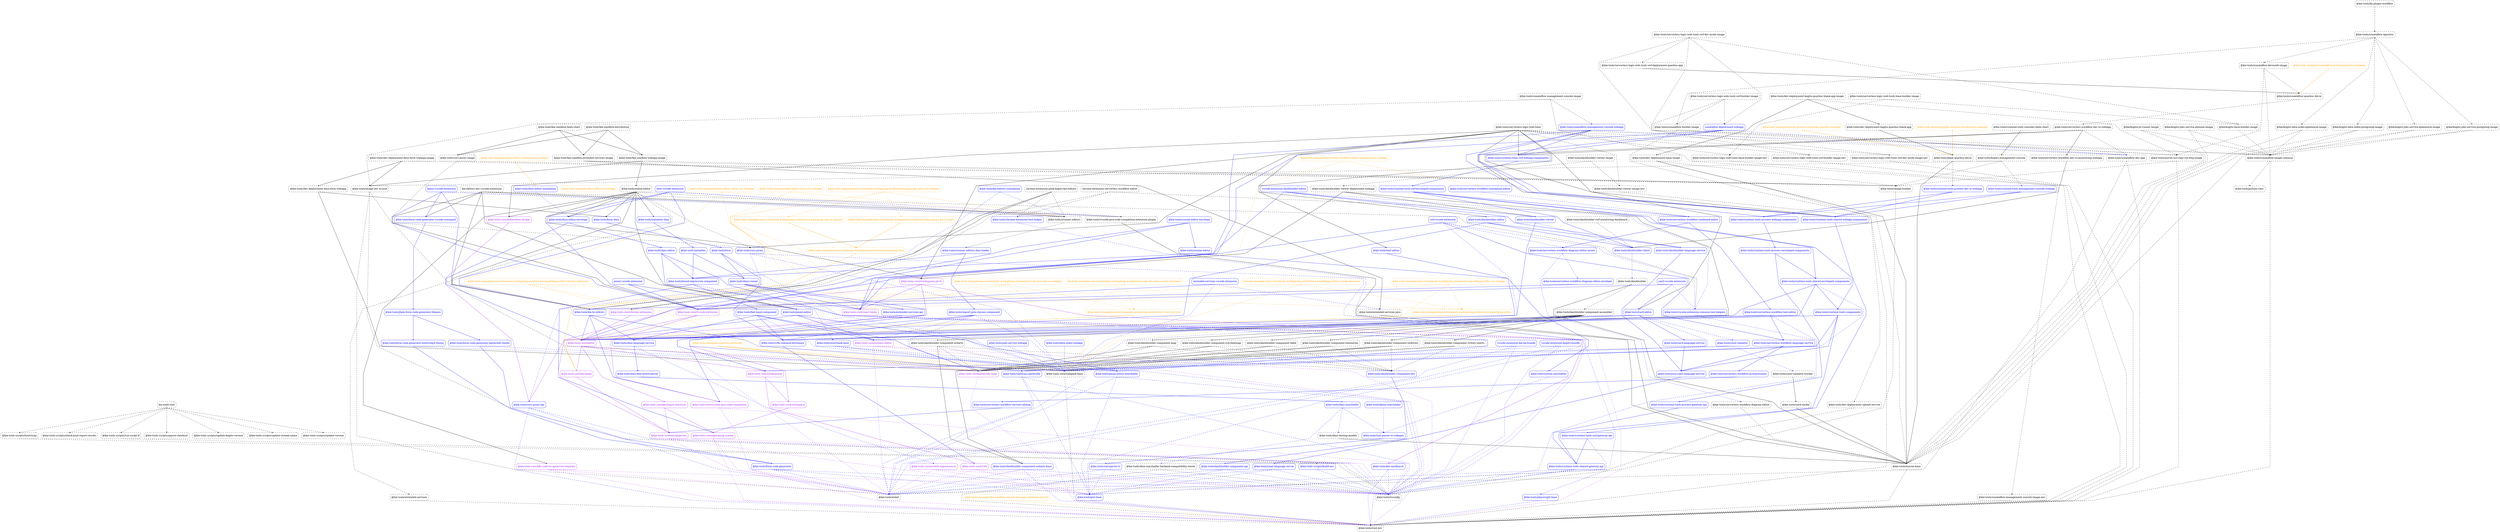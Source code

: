 digraph G {
  graph [ ranksep =2, splines = "polyline", rankdir =TB, ordering = "out" ];
  node [ shape =box ];
  edge [ headport = "n", tailport = "s", arrowhead =dot, arrowsize =0.5 ];
  "kie-tools-root" [ color = "black", fontcolor = "black", style = "dashed, rounded" ];
  "@kie-tools-scripts/bootstrap" [ color = "black", fontcolor = "black", style = "dashed, rounded" ];
  "@kie-tools-scripts/check-junit-report-results" [ color = "black", fontcolor = "black", style = "dashed, rounded" ];
  "@kie-tools-scripts/run-script-if" [ color = "black", fontcolor = "black", style = "dashed, rounded" ];
  "@kie-tools-scripts/sparse-checkout" [ color = "black", fontcolor = "black", style = "dashed, rounded" ];
  "@kie-tools-scripts/update-kogito-version" [ color = "black", fontcolor = "black", style = "dashed, rounded" ];
  "@kie-tools-scripts/update-stream-name" [ color = "black", fontcolor = "black", style = "dashed, rounded" ];
  "@kie-tools-scripts/update-version" [ color = "black", fontcolor = "black", style = "dashed, rounded" ];
  "@kie-tools-examples/bpmn-editor-classic-on-webapp" [ color = "orange", fontcolor = "orange", style = "dashed, rounded" ];
  "@kie-tools-core/react-hooks" [ color = "purple", fontcolor = "purple", style = "rounded" ];
  "@kie-tools/kie-bc-editors" [ color = "blue", fontcolor = "blue", style = "rounded" ];
  "@kie-tools/stunner-editors" [ color = "black", fontcolor = "black", style = "dashed, rounded" ];
  "@kie-tools-examples/dmn-editor-classic-on-webapp" [ color = "orange", fontcolor = "orange", style = "dashed, rounded" ];
  "@kie-tools-examples/dmn-editor-on-webapp" [ color = "orange", fontcolor = "orange", style = "dashed, rounded" ];
  "@kie-tools/dmn-editor-envelope" [ color = "blue", fontcolor = "blue", style = "rounded" ];
  "@kie-tools-examples/dmn-editor-standalone-on-webapp" [ color = "orange", fontcolor = "orange", style = "dashed, rounded" ];
  "@kie-tools/dmn-editor-standalone" [ color = "blue", fontcolor = "blue", style = "rounded" ];
  "@kie-tools-examples/drools-process-usertasks-quarkus-example" [ color = "orange", fontcolor = "orange", style = "dashed, rounded" ];
  "@kie-tools/jbpm-quarkus-devui" [ color = "black", fontcolor = "black", style = "dashed, rounded" ];
  "@kie-tools-examples/jbpm-compact-architecture-example" [ color = "orange", fontcolor = "orange", style = "dashed, rounded" ];
  "@kie-tools/kogito-management-console" [ color = "black", fontcolor = "black", style = "dashed, rounded" ];
  "@kie-tools-examples/kie-sandbox-commit-message-validation-service" [ color = "orange", fontcolor = "orange", style = "dashed, rounded" ];
  "@kie-tools/root-env" [ color = "black", fontcolor = "black", style = "dashed, rounded" ];
  "@kie-tools-examples/micro-frontends-multiplying-architecture-base64png-editor" [ color = "orange", fontcolor = "orange", style = "dashed, rounded" ];
  "@kie-tools-core/editor" [ color = "purple", fontcolor = "purple", style = "rounded" ];
  "@kie-tools-examples/micro-frontends-multiplying-architecture-base64png-editor-chrome-extension" [ color = "orange", fontcolor = "orange", style = "dashed, rounded" ];
  "@kie-tools-core/chrome-extension" [ color = "purple", fontcolor = "purple", style = "rounded" ];
  "@kie-tools-core/webpack-base" [ color = "black", fontcolor = "black", style = "dashed, rounded" ];
  "@kie-tools-examples/micro-frontends-multiplying-architecture-base64png-editor-on-webapp" [ color = "orange", fontcolor = "orange", style = "dashed, rounded" ];
  "kie-tools-examples-micro-frontends-multiplying-architecture-base64png-editor-vscode-extension" [ color = "orange", fontcolor = "orange", style = "dashed, rounded" ];
  "@kie-tools-core/vscode-extension" [ color = "purple", fontcolor = "purple", style = "rounded" ];
  "@kie-tools-examples/micro-frontends-multiplying-architecture-ping-pong-view" [ color = "orange", fontcolor = "orange", style = "dashed, rounded" ];
  "@kie-tools-core/envelope" [ color = "purple", fontcolor = "purple", style = "rounded" ];
  "@kie-tools-examples/micro-frontends-multiplying-architecture-ping-pong-view-in-angular" [ color = "orange", fontcolor = "orange", style = "dashed, rounded" ];
  "@kie-tools-examples/micro-frontends-multiplying-architecture-ping-pong-view-in-react" [ color = "orange", fontcolor = "orange", style = "dashed, rounded" ];
  "@kie-tools-examples/micro-frontends-multiplying-architecture-ping-pong-views-on-webapp" [ color = "orange", fontcolor = "orange", style = "dashed, rounded" ];
  "@kie-tools-examples/micro-frontends-multiplying-architecture-todo-list-view" [ color = "orange", fontcolor = "orange", style = "dashed, rounded" ];
  "@kie-tools-examples/micro-frontends-multiplying-architecture-todo-list-view-on-webapp" [ color = "orange", fontcolor = "orange", style = "dashed, rounded" ];
  "kie-tools-examples-micro-frontends-multuplying-architecture-todo-list-view-vscode-extension" [ color = "orange", fontcolor = "orange", style = "dashed, rounded" ];
  "@kie-tools-examples/serverless-workflow-editor-standalone-on-webapp" [ color = "orange", fontcolor = "orange", style = "dashed, rounded" ];
  "@kie-tools/serverless-workflow-standalone-editor" [ color = "blue", fontcolor = "blue", style = "rounded" ];
  "@kie-tools-examples/sonataflow-greeting-quarkus-example" [ color = "orange", fontcolor = "orange", style = "dashed, rounded" ];
  "@kie-tools/sonataflow-quarkus-devui" [ color = "black", fontcolor = "black", style = "dashed, rounded" ];
  "@kie-tools-examples/uniforms-patternfly" [ color = "orange", fontcolor = "orange", style = "dashed, rounded" ];
  "@kie-tools-core/patternfly-base" [ color = "purple", fontcolor = "purple", style = "rounded" ];
  "@kie-tools/uniforms-patternfly" [ color = "blue", fontcolor = "blue", style = "rounded" ];
  "@kie-tools/boxed-expression-component" [ color = "blue", fontcolor = "blue", style = "rounded" ];
  "@kie-tools-core/operating-system" [ color = "purple", fontcolor = "purple", style = "rounded" ];
  "@kie-tools/feel-input-component" [ color = "blue", fontcolor = "blue", style = "rounded" ];
  "@kie-tools/playwright-base" [ color = "blue", fontcolor = "blue", style = "rounded" ];
  "@kie-tools/storybook-base" [ color = "blue", fontcolor = "blue", style = "rounded" ];
  "@kie-tools/bpmn-marshaller" [ color = "blue", fontcolor = "blue", style = "rounded" ];
  "@kie-tools/xml-parser-ts-codegen" [ color = "blue", fontcolor = "blue", style = "rounded" ];
  "bpmn-vscode-extension" [ color = "blue", fontcolor = "blue", style = "rounded" ];
  "@kie-tools/form-code-generator-vscode-command" [ color = "blue", fontcolor = "blue", style = "rounded" ];
  "@kie-tools/vscode-java-code-completion-extension-plugin" [ color = "black", fontcolor = "black", style = "dashed, rounded" ];
  "chrome-extension-pack-kogito-kie-editors" [ color = "black", fontcolor = "black", style = "dashed, rounded" ];
  "@kie-tools/chrome-extension-test-helper" [ color = "blue", fontcolor = "blue", style = "rounded" ];
  "chrome-extension-serverless-workflow-editor" [ color = "black", fontcolor = "black", style = "dashed, rounded" ];
  "@kie-tools/serverless-workflow-combined-editor" [ color = "blue", fontcolor = "blue", style = "rounded" ];
  "@kie-tools/tsconfig" [ color = "black", fontcolor = "black", style = "dashed, rounded" ];
  "@kie-tools/cors-proxy" [ color = "blue", fontcolor = "blue", style = "rounded" ];
  "@kie-tools/cors-proxy-api" [ color = "blue", fontcolor = "blue", style = "rounded" ];
  "@kie-tools/jest-base" [ color = "blue", fontcolor = "blue", style = "rounded" ];
  "@kie-tools/eslint" [ color = "black", fontcolor = "black", style = "dashed, rounded" ];
  "@kie-tools/cors-proxy-image" [ color = "black", fontcolor = "black", style = "dashed, rounded" ];
  "@kie-tools/image-builder" [ color = "black", fontcolor = "black", style = "dashed, rounded" ];
  "@kie-tools/dashbuilder" [ color = "black", fontcolor = "black", style = "dashed, rounded" ];
  "@kie-tools/maven-base" [ color = "black", fontcolor = "black", style = "dashed, rounded" ];
  "@kie-tools/dashbuilder-component-assembler" [ color = "black", fontcolor = "black", style = "dashed, rounded" ];
  "@kie-tools/dashbuilder-client" [ color = "blue", fontcolor = "blue", style = "rounded" ];
  "@kie-tools/dashbuilder-component-api" [ color = "blue", fontcolor = "blue", style = "rounded" ];
  "@kie-tools/dashbuilder-component-echarts" [ color = "black", fontcolor = "black", style = "dashed, rounded" ];
  "@kie-tools/dashbuilder-component-map" [ color = "black", fontcolor = "black", style = "dashed, rounded" ];
  "@kie-tools/dashbuilder-component-svg-heatmap" [ color = "black", fontcolor = "black", style = "dashed, rounded" ];
  "@kie-tools/dashbuilder-component-table" [ color = "black", fontcolor = "black", style = "dashed, rounded" ];
  "@kie-tools/dashbuilder-component-timeseries" [ color = "black", fontcolor = "black", style = "dashed, rounded" ];
  "@kie-tools/dashbuilder-component-uniforms" [ color = "black", fontcolor = "black", style = "dashed, rounded" ];
  "@kie-tools/dashbuilder-component-victory-charts" [ color = "black", fontcolor = "black", style = "dashed, rounded" ];
  "@kie-tools/dashbuilder-component-dev" [ color = "blue", fontcolor = "blue", style = "rounded" ];
  "@kie-tools/dashbuilder-component-echarts-base" [ color = "blue", fontcolor = "blue", style = "rounded" ];
  "@kie-tools/dashbuilder-editor" [ color = "blue", fontcolor = "blue", style = "rounded" ];
  "@kie-tools/dashbuilder-language-service" [ color = "blue", fontcolor = "blue", style = "rounded" ];
  "@kie-tools/json-yaml-language-service" [ color = "blue", fontcolor = "blue", style = "rounded" ];
  "@kie-tools/dashbuilder-swf-monitoring-dashboard" [ color = "black", fontcolor = "black", style = "dashed, rounded" ];
  "@kie-tools/dashbuilder-viewer" [ color = "blue", fontcolor = "blue", style = "rounded" ];
  "@kie-tools/dashbuilder-viewer-deployment-webapp" [ color = "black", fontcolor = "black", style = "dashed, rounded" ];
  "@kie-tools-core/workspaces-git-fs" [ color = "purple", fontcolor = "purple", style = "rounded" ];
  "@kie-tools/i18n-common-dictionary" [ color = "blue", fontcolor = "blue", style = "rounded" ];
  "@kie-tools/dashbuilder-viewer-image" [ color = "black", fontcolor = "black", style = "dashed, rounded" ];
  "@kie-tools/dashbuilder-viewer-image-env" [ color = "black", fontcolor = "black", style = "dashed, rounded" ];
  "@kie-tools/data-index-webapp" [ color = "blue", fontcolor = "blue", style = "rounded" ];
  "@kie-tools/dev-deployment-base-image" [ color = "black", fontcolor = "black", style = "dashed, rounded" ];
  "@kie-tools/dev-deployment-upload-service" [ color = "black", fontcolor = "black", style = "dashed, rounded" ];
  "@kie-tools/dev-deployment-dmn-form-webapp" [ color = "black", fontcolor = "black", style = "dashed, rounded" ];
  "@kie-tools/form-dmn" [ color = "blue", fontcolor = "blue", style = "rounded" ];
  "@kie-tools/dev-deployment-dmn-form-webapp-image" [ color = "black", fontcolor = "black", style = "dashed, rounded" ];
  "@kie-tools/image-env-to-json" [ color = "black", fontcolor = "black", style = "dashed, rounded" ];
  "@kie-tools/dev-deployment-kogito-quarkus-blank-app" [ color = "black", fontcolor = "black", style = "dashed, rounded" ];
  "@kie-tools/dev-deployment-kogito-quarkus-blank-app-image" [ color = "black", fontcolor = "black", style = "dashed, rounded" ];
  "@kie-tools/maven-m2-repo-via-http-image" [ color = "black", fontcolor = "black", style = "dashed, rounded" ];
  "@kie-tools/dmn-editor" [ color = "blue", fontcolor = "blue", style = "rounded" ];
  "@kie-tools/pmml-editor-marshaller" [ color = "blue", fontcolor = "blue", style = "rounded" ];
  "@kie-tools/dmn-feel-antlr4-parser" [ color = "blue", fontcolor = "blue", style = "rounded" ];
  "@kie-tools/dmn-marshaller" [ color = "blue", fontcolor = "blue", style = "rounded" ];
  "@kie-tools/dmn-language-service" [ color = "blue", fontcolor = "blue", style = "rounded" ];
  "@kie-tools-core/switch-expression-ts" [ color = "purple", fontcolor = "purple", style = "rounded" ];
  "@kie-tools/dmn-marshaller-backend-compatibility-tester" [ color = "black", fontcolor = "black", style = "dashed, rounded" ];
  "@kie-tools/dmn-testing-models" [ color = "black", fontcolor = "black", style = "dashed, rounded" ];
  "@kie-tools/dmn-runner" [ color = "blue", fontcolor = "blue", style = "rounded" ];
  "@kie-tools/extended-services-api" [ color = "blue", fontcolor = "blue", style = "rounded" ];
  "dmn-vscode-extension" [ color = "blue", fontcolor = "blue", style = "rounded" ];
  "@kie-tools-core/keyboard-shortcuts" [ color = "purple", fontcolor = "purple", style = "rounded" ];
  "@kie-tools-core/notifications" [ color = "purple", fontcolor = "purple", style = "rounded" ];
  "@kie-tools-core/envelope-bus" [ color = "purple", fontcolor = "purple", style = "rounded" ];
  "@kie-tools/extended-services" [ color = "black", fontcolor = "black", style = "dashed, rounded" ];
  "@kie-tools/extended-services-java" [ color = "black", fontcolor = "black", style = "dashed, rounded" ];
  "extended-services-vscode-extension" [ color = "blue", fontcolor = "blue", style = "rounded" ];
  "@kie-tools-core/monaco-editor" [ color = "purple", fontcolor = "purple", style = "rounded" ];
  "@kie-tools/form" [ color = "blue", fontcolor = "blue", style = "rounded" ];
  "@kie-tools/form-code-generator" [ color = "blue", fontcolor = "blue", style = "rounded" ];
  "@kie-tools/form-code-generator-bootstrap4-theme" [ color = "blue", fontcolor = "blue", style = "rounded" ];
  "@kie-tools/form-code-generator-patternfly-theme" [ color = "blue", fontcolor = "blue", style = "rounded" ];
  "@kie-tools/jbpm-form-code-generator-themes" [ color = "blue", fontcolor = "blue", style = "rounded" ];
  "@kie-tools-core/i18n" [ color = "purple", fontcolor = "purple", style = "rounded" ];
  "@kie-tools/import-java-classes-component" [ color = "blue", fontcolor = "blue", style = "rounded" ];
  "@kie-tools-core/vscode-java-code-completion" [ color = "purple", fontcolor = "purple", style = "rounded" ];
  "@kie-tools/runtime-tools-process-dev-ui-webapp" [ color = "blue", fontcolor = "blue", style = "rounded" ];
  "@kie-tools/jobs-service-webapp" [ color = "blue", fontcolor = "blue", style = "rounded" ];
  "@kie-tools/yaml-language-server" [ color = "blue", fontcolor = "blue", style = "rounded" ];
  "@kie-tools-core/k8s-yaml-to-apiserver-requests" [ color = "purple", fontcolor = "purple", style = "rounded" ];
  "kie-editors-dev-vscode-extension" [ color = "black", fontcolor = "black", style = "dashed, rounded" ];
  "@kie-tools/pmml-editor" [ color = "blue", fontcolor = "blue", style = "rounded" ];
  "@kie-tools/vscode-extension-common-test-helpers" [ color = "blue", fontcolor = "blue", style = "rounded" ];
  "@kie-tools/kie-editors-standalone" [ color = "blue", fontcolor = "blue", style = "rounded" ];
  "@kie-tools/kie-sandbox-distribution" [ color = "black", fontcolor = "black", style = "dashed, rounded" ];
  "@kie-tools/kie-sandbox-extended-services-image" [ color = "black", fontcolor = "black", style = "dashed, rounded" ];
  "@kie-tools/kie-sandbox-webapp-image" [ color = "black", fontcolor = "black", style = "dashed, rounded" ];
  "@kie-tools/kie-sandbox-fs" [ color = "blue", fontcolor = "blue", style = "rounded" ];
  "@kie-tools/kie-sandbox-helm-chart" [ color = "black", fontcolor = "black", style = "dashed, rounded" ];
  "@kie-tools/online-editor" [ color = "black", fontcolor = "black", style = "dashed, rounded" ];
  "@kie-tools/kn-plugin-workflow" [ color = "black", fontcolor = "black", style = "dashed, rounded" ];
  "@kie-tools/sonataflow-operator" [ color = "black", fontcolor = "black", style = "dashed, rounded" ];
  "@kie/kogito-base-builder-image" [ color = "black", fontcolor = "black", style = "dashed, rounded" ];
  "@kie-tools/sonataflow-image-common" [ color = "black", fontcolor = "black", style = "dashed, rounded" ];
  "@kie/kogito-data-index-ephemeral-image" [ color = "black", fontcolor = "black", style = "dashed, rounded" ];
  "@kie/kogito-data-index-postgresql-image" [ color = "black", fontcolor = "black", style = "dashed, rounded" ];
  "@kie/kogito-jit-runner-image" [ color = "black", fontcolor = "black", style = "dashed, rounded" ];
  "@kie/kogito-jobs-service-allinone-image" [ color = "black", fontcolor = "black", style = "dashed, rounded" ];
  "@kie/kogito-jobs-service-ephemeral-image" [ color = "black", fontcolor = "black", style = "dashed, rounded" ];
  "@kie/kogito-jobs-service-postgresql-image" [ color = "black", fontcolor = "black", style = "dashed, rounded" ];
  "@kie-tools/runtime-tools-management-console-webapp" [ color = "blue", fontcolor = "blue", style = "rounded" ];
  "@kie-tools-core/kubernetes-bridge" [ color = "purple", fontcolor = "purple", style = "rounded" ];
  "@kie-tools-core/workspace" [ color = "purple", fontcolor = "purple", style = "rounded" ];
  "@kie-tools/unitables-dmn" [ color = "blue", fontcolor = "blue", style = "rounded" ];
  "pmml-vscode-extension" [ color = "blue", fontcolor = "blue", style = "rounded" ];
  "@kie-tools/python-venv" [ color = "black", fontcolor = "black", style = "dashed, rounded" ];
  "@kie-tools/runtime-tools-components" [ color = "blue", fontcolor = "blue", style = "rounded" ];
  "@kie-tools/runtime-tools-shared-gateway-api" [ color = "blue", fontcolor = "blue", style = "rounded" ];
  "@kie-tools/runtime-tools-consoles-helm-chart" [ color = "black", fontcolor = "black", style = "dashed, rounded" ];
  "@kie-tools/runtime-tools-process-webapp-components" [ color = "blue", fontcolor = "blue", style = "rounded" ];
  "@kie-tools/runtime-tools-shared-webapp-components" [ color = "blue", fontcolor = "blue", style = "rounded" ];
  "@kie-tools/runtime-tools-process-enveloped-components" [ color = "blue", fontcolor = "blue", style = "rounded" ];
  "@kie-tools/runtime-tools-process-gateway-api" [ color = "blue", fontcolor = "blue", style = "rounded" ];
  "@kie-tools/runtime-tools-shared-enveloped-components" [ color = "blue", fontcolor = "blue", style = "rounded" ];
  "@kie-tools/runtime-tools-swf-enveloped-components" [ color = "blue", fontcolor = "blue", style = "rounded" ];
  "@kie-tools/runtime-tools-swf-gateway-api" [ color = "blue", fontcolor = "blue", style = "rounded" ];
  "@kie-tools/runtime-tools-swf-webapp-components" [ color = "blue", fontcolor = "blue", style = "rounded" ];
  "@kie-tools/scesim-editor" [ color = "blue", fontcolor = "blue", style = "rounded" ];
  "@kie-tools/scesim-marshaller" [ color = "blue", fontcolor = "blue", style = "rounded" ];
  "@kie-tools/scesim-editor-envelope" [ color = "blue", fontcolor = "blue", style = "rounded" ];
  "@kie-tools/serverless-logic-web-tools" [ color = "black", fontcolor = "black", style = "dashed, rounded" ];
  "@kie-tools/text-editor" [ color = "blue", fontcolor = "blue", style = "rounded" ];
  "@kie-tools/yard-editor" [ color = "blue", fontcolor = "blue", style = "rounded" ];
  "@kie-tools/serverless-logic-web-tools-base-builder-image-env" [ color = "black", fontcolor = "black", style = "dashed, rounded" ];
  "@kie-tools/serverless-logic-web-tools-swf-builder-image-env" [ color = "black", fontcolor = "black", style = "dashed, rounded" ];
  "@kie-tools/serverless-logic-web-tools-swf-dev-mode-image-env" [ color = "black", fontcolor = "black", style = "dashed, rounded" ];
  "@kie-tools/sonataflow-dev-app" [ color = "black", fontcolor = "black", style = "dashed, rounded" ];
  "@kie-tools/serverless-logic-web-tools-base-builder-image" [ color = "black", fontcolor = "black", style = "dashed, rounded" ];
  "@kie-tools/serverless-logic-web-tools-swf-builder-image" [ color = "black", fontcolor = "black", style = "dashed, rounded" ];
  "@kie-tools/sonataflow-builder-image" [ color = "black", fontcolor = "black", style = "dashed, rounded" ];
  "sonataflow-deployment-webapp" [ color = "blue", fontcolor = "blue", style = "rounded" ];
  "@kie-tools/serverless-logic-web-tools-swf-deployment-quarkus-app" [ color = "black", fontcolor = "black", style = "dashed, rounded" ];
  "@kie-tools/serverless-logic-web-tools-swf-dev-mode-image" [ color = "black", fontcolor = "black", style = "dashed, rounded" ];
  "@kie-tools/serverless-workflow-diagram-editor-assets" [ color = "blue", fontcolor = "blue", style = "rounded" ];
  "@kie-tools/serverless-workflow-text-editor" [ color = "blue", fontcolor = "blue", style = "rounded" ];
  "@kie-tools/serverless-workflow-dev-ui-monitoring-webapp" [ color = "black", fontcolor = "black", style = "dashed, rounded" ];
  "@kie-tools/serverless-workflow-dev-ui-webapp" [ color = "black", fontcolor = "black", style = "dashed, rounded" ];
  "@kie-tools/serverless-workflow-diagram-editor" [ color = "black", fontcolor = "black", style = "dashed, rounded" ];
  "@kie-tools/serverless-workflow-diagram-editor-envelope" [ color = "blue", fontcolor = "blue", style = "rounded" ];
  "@kie-tools/serverless-workflow-jq-expressions" [ color = "blue", fontcolor = "blue", style = "rounded" ];
  "@kie-tools/serverless-workflow-service-catalog" [ color = "blue", fontcolor = "blue", style = "rounded" ];
  "@kie-tools/serverless-workflow-language-service" [ color = "blue", fontcolor = "blue", style = "rounded" ];
  "swf-vscode-extension" [ color = "blue", fontcolor = "blue", style = "rounded" ];
  "@kie-tools/sonataflow-devmode-image" [ color = "black", fontcolor = "black", style = "dashed, rounded" ];
  "@kie-tools/sonataflow-management-console-image" [ color = "black", fontcolor = "black", style = "dashed, rounded" ];
  "@kie-tools/sonataflow-management-console-image-env" [ color = "black", fontcolor = "black", style = "dashed, rounded" ];
  "@kie-tools/sonataflow-management-console-webapp" [ color = "blue", fontcolor = "blue", style = "rounded" ];
  "@kie-tools/stunner-editors-dmn-loader" [ color = "blue", fontcolor = "blue", style = "rounded" ];
  "@kie-tools/unitables" [ color = "blue", fontcolor = "blue", style = "rounded" ];
  "vscode-extension-dashbuilder-editor" [ color = "blue", fontcolor = "blue", style = "rounded" ];
  "vscode-extension-kie-ba-bundle" [ color = "blue", fontcolor = "blue", style = "rounded" ];
  "vscode-extension-kogito-bundle" [ color = "blue", fontcolor = "blue", style = "rounded" ];
  "@kie-tools/xml-parser-ts" [ color = "blue", fontcolor = "blue", style = "rounded" ];
  "@kie-tools/yard-language-service" [ color = "blue", fontcolor = "blue", style = "rounded" ];
  "@kie-tools/yard-validator" [ color = "blue", fontcolor = "blue", style = "rounded" ];
  "@kie-tools/yard-model" [ color = "black", fontcolor = "black", style = "dashed, rounded" ];
  "@kie-tools/yard-validator-worker" [ color = "black", fontcolor = "black", style = "dashed, rounded" ];
  "yard-vscode-extension" [ color = "blue", fontcolor = "blue", style = "rounded" ];
  "@kie-tools-scripts/build-env" [ color = "blue", fontcolor = "blue", style = "rounded" ];
  "kie-tools-root" -> "@kie-tools-scripts/bootstrap" [ style = "dashed", color = "black" ];
  "kie-tools-root" -> "@kie-tools-scripts/check-junit-report-results" [ style = "dashed", color = "black" ];
  "kie-tools-root" -> "@kie-tools-scripts/run-script-if" [ style = "dashed", color = "black" ];
  "kie-tools-root" -> "@kie-tools-scripts/sparse-checkout" [ style = "dashed", color = "black" ];
  "kie-tools-root" -> "@kie-tools-scripts/update-kogito-version" [ style = "dashed", color = "black" ];
  "kie-tools-root" -> "@kie-tools-scripts/update-stream-name" [ style = "dashed", color = "black" ];
  "kie-tools-root" -> "@kie-tools-scripts/update-version" [ style = "dashed", color = "black" ];
  "@kie-tools-examples/bpmn-editor-classic-on-webapp" -> "@kie-tools-core/react-hooks" [ style = "dashed", color = "orange" ];
  "@kie-tools-examples/bpmn-editor-classic-on-webapp" -> "@kie-tools/kie-bc-editors" [ style = "dashed", color = "orange" ];
  "@kie-tools-examples/bpmn-editor-classic-on-webapp" -> "@kie-tools/stunner-editors" [ style = "dashed", color = "orange" ];
  "@kie-tools-examples/dmn-editor-classic-on-webapp" -> "@kie-tools-core/react-hooks" [ style = "dashed", color = "orange" ];
  "@kie-tools-examples/dmn-editor-classic-on-webapp" -> "@kie-tools/kie-bc-editors" [ style = "dashed", color = "orange" ];
  "@kie-tools-examples/dmn-editor-classic-on-webapp" -> "@kie-tools/stunner-editors" [ style = "dashed", color = "orange" ];
  "@kie-tools-examples/dmn-editor-on-webapp" -> "@kie-tools/dmn-editor-envelope" [ style = "dashed", color = "orange" ];
  "@kie-tools-examples/dmn-editor-standalone-on-webapp" -> "@kie-tools/dmn-editor-standalone" [ style = "solid", color = "orange" ];
  "@kie-tools-examples/drools-process-usertasks-quarkus-example" -> "@kie-tools/jbpm-quarkus-devui" [ style = "solid", color = "orange" ];
  "@kie-tools-examples/jbpm-compact-architecture-example" -> "@kie-tools/jbpm-quarkus-devui" [ style = "solid", color = "orange" ];
  "@kie-tools-examples/jbpm-compact-architecture-example" -> "@kie-tools/kogito-management-console" [ style = "dashed", color = "orange" ];
  "@kie-tools-examples/kie-sandbox-commit-message-validation-service" -> "@kie-tools/root-env" [ style = "dashed", color = "orange" ];
  "@kie-tools-examples/micro-frontends-multiplying-architecture-base64png-editor" -> "@kie-tools-core/editor" [ style = "solid", color = "orange" ];
  "@kie-tools-examples/micro-frontends-multiplying-architecture-base64png-editor-chrome-extension" -> "@kie-tools-core/chrome-extension" [ style = "dashed", color = "orange" ];
  "@kie-tools-examples/micro-frontends-multiplying-architecture-base64png-editor-chrome-extension" -> "@kie-tools-core/webpack-base" [ style = "dashed", color = "orange" ];
  "@kie-tools-examples/micro-frontends-multiplying-architecture-base64png-editor-chrome-extension" -> "@kie-tools-examples/micro-frontends-multiplying-architecture-base64png-editor" [ style = "dashed", color = "orange" ];
  "@kie-tools-examples/micro-frontends-multiplying-architecture-base64png-editor-on-webapp" -> "@kie-tools-core/react-hooks" [ style = "dashed", color = "orange" ];
  "@kie-tools-examples/micro-frontends-multiplying-architecture-base64png-editor-on-webapp" -> "@kie-tools-core/webpack-base" [ style = "dashed", color = "orange" ];
  "@kie-tools-examples/micro-frontends-multiplying-architecture-base64png-editor-on-webapp" -> "@kie-tools-examples/micro-frontends-multiplying-architecture-base64png-editor" [ style = "dashed", color = "orange" ];
  "kie-tools-examples-micro-frontends-multiplying-architecture-base64png-editor-vscode-extension" -> "@kie-tools-core/vscode-extension" [ style = "dashed", color = "orange" ];
  "kie-tools-examples-micro-frontends-multiplying-architecture-base64png-editor-vscode-extension" -> "@kie-tools-core/webpack-base" [ style = "dashed", color = "orange" ];
  "kie-tools-examples-micro-frontends-multiplying-architecture-base64png-editor-vscode-extension" -> "@kie-tools-examples/micro-frontends-multiplying-architecture-base64png-editor" [ style = "dashed", color = "orange" ];
  "@kie-tools-examples/micro-frontends-multiplying-architecture-ping-pong-view" -> "@kie-tools-core/envelope" [ style = "solid", color = "orange" ];
  "@kie-tools-examples/micro-frontends-multiplying-architecture-ping-pong-view-in-angular" -> "@kie-tools-examples/micro-frontends-multiplying-architecture-ping-pong-view" [ style = "solid", color = "orange" ];
  "@kie-tools-examples/micro-frontends-multiplying-architecture-ping-pong-view-in-react" -> "@kie-tools-examples/micro-frontends-multiplying-architecture-ping-pong-view" [ style = "solid", color = "orange" ];
  "@kie-tools-examples/micro-frontends-multiplying-architecture-ping-pong-views-on-webapp" -> "@kie-tools-core/editor" [ style = "dashed", color = "orange" ];
  "@kie-tools-examples/micro-frontends-multiplying-architecture-ping-pong-views-on-webapp" -> "@kie-tools-core/react-hooks" [ style = "dashed", color = "orange" ];
  "@kie-tools-examples/micro-frontends-multiplying-architecture-ping-pong-views-on-webapp" -> "@kie-tools-examples/micro-frontends-multiplying-architecture-ping-pong-view-in-angular" [ style = "dashed", color = "orange" ];
  "@kie-tools-examples/micro-frontends-multiplying-architecture-ping-pong-views-on-webapp" -> "@kie-tools-examples/micro-frontends-multiplying-architecture-ping-pong-view-in-react" [ style = "dashed", color = "orange" ];
  "@kie-tools-examples/micro-frontends-multiplying-architecture-ping-pong-views-on-webapp" -> "@kie-tools/stunner-editors" [ style = "dashed", color = "orange" ];
  "@kie-tools-examples/micro-frontends-multiplying-architecture-todo-list-view" -> "@kie-tools-core/envelope" [ style = "solid", color = "orange" ];
  "@kie-tools-examples/micro-frontends-multiplying-architecture-todo-list-view-on-webapp" -> "@kie-tools-core/editor" [ style = "dashed", color = "orange" ];
  "@kie-tools-examples/micro-frontends-multiplying-architecture-todo-list-view-on-webapp" -> "@kie-tools-core/react-hooks" [ style = "dashed", color = "orange" ];
  "@kie-tools-examples/micro-frontends-multiplying-architecture-todo-list-view-on-webapp" -> "@kie-tools-core/webpack-base" [ style = "dashed", color = "orange" ];
  "@kie-tools-examples/micro-frontends-multiplying-architecture-todo-list-view-on-webapp" -> "@kie-tools-examples/micro-frontends-multiplying-architecture-todo-list-view" [ style = "dashed", color = "orange" ];
  "kie-tools-examples-micro-frontends-multuplying-architecture-todo-list-view-vscode-extension" -> "@kie-tools-core/vscode-extension" [ style = "dashed", color = "orange" ];
  "kie-tools-examples-micro-frontends-multuplying-architecture-todo-list-view-vscode-extension" -> "@kie-tools-core/webpack-base" [ style = "dashed", color = "orange" ];
  "kie-tools-examples-micro-frontends-multuplying-architecture-todo-list-view-vscode-extension" -> "@kie-tools-examples/micro-frontends-multiplying-architecture-todo-list-view" [ style = "dashed", color = "orange" ];
  "@kie-tools-examples/serverless-workflow-editor-standalone-on-webapp" -> "@kie-tools-core/react-hooks" [ style = "dashed", color = "orange" ];
  "@kie-tools-examples/serverless-workflow-editor-standalone-on-webapp" -> "@kie-tools/serverless-workflow-standalone-editor" [ style = "dashed", color = "orange" ];
  "@kie-tools-examples/sonataflow-greeting-quarkus-example" -> "@kie-tools/sonataflow-quarkus-devui" [ style = "solid", color = "orange" ];
  "@kie-tools-examples/uniforms-patternfly" -> "@kie-tools-core/patternfly-base" [ style = "solid", color = "orange" ];
  "@kie-tools-examples/uniforms-patternfly" -> "@kie-tools/uniforms-patternfly" [ style = "solid", color = "orange" ];
  "@kie-tools-examples/uniforms-patternfly" -> "@kie-tools-core/webpack-base" [ style = "dashed", color = "orange" ];
  "@kie-tools/boxed-expression-component" -> "@kie-tools-core/operating-system" [ style = "solid", color = "blue" ];
  "@kie-tools/boxed-expression-component" -> "@kie-tools/feel-input-component" [ style = "solid", color = "blue" ];
  "@kie-tools/boxed-expression-component" -> "@kie-tools/playwright-base" [ style = "dashed", color = "blue" ];
  "@kie-tools/boxed-expression-component" -> "@kie-tools/storybook-base" [ style = "dashed", color = "blue" ];
  "@kie-tools/bpmn-marshaller" -> "@kie-tools/xml-parser-ts-codegen" [ style = "dashed", color = "blue" ];
  "bpmn-vscode-extension" -> "@kie-tools-core/vscode-extension" [ style = "solid", color = "blue" ];
  "bpmn-vscode-extension" -> "@kie-tools/form-code-generator-vscode-command" [ style = "solid", color = "blue" ];
  "bpmn-vscode-extension" -> "@kie-tools/kie-bc-editors" [ style = "solid", color = "blue" ];
  "bpmn-vscode-extension" -> "@kie-tools/stunner-editors" [ style = "dashed", color = "blue" ];
  "bpmn-vscode-extension" -> "@kie-tools/vscode-java-code-completion-extension-plugin" [ style = "dashed", color = "blue" ];
  "@kie-tools-core/chrome-extension" -> "@kie-tools-core/editor" [ style = "solid", color = "purple" ];
  "chrome-extension-pack-kogito-kie-editors" -> "@kie-tools-core/chrome-extension" [ style = "solid", color = "black" ];
  "chrome-extension-pack-kogito-kie-editors" -> "@kie-tools/kie-bc-editors" [ style = "solid", color = "black" ];
  "chrome-extension-pack-kogito-kie-editors" -> "@kie-tools/chrome-extension-test-helper" [ style = "dashed", color = "black" ];
  "chrome-extension-pack-kogito-kie-editors" -> "@kie-tools/stunner-editors" [ style = "dashed", color = "black" ];
  "chrome-extension-serverless-workflow-editor" -> "@kie-tools-core/chrome-extension" [ style = "dashed", color = "black" ];
  "chrome-extension-serverless-workflow-editor" -> "@kie-tools/chrome-extension-test-helper" [ style = "dashed", color = "black" ];
  "chrome-extension-serverless-workflow-editor" -> "@kie-tools/serverless-workflow-combined-editor" [ style = "dashed", color = "black" ];
  "@kie-tools/chrome-extension-test-helper" -> "@kie-tools/tsconfig" [ style = "dashed", color = "blue" ];
  "@kie-tools/cors-proxy" -> "@kie-tools-core/webpack-base" [ style = "dashed", color = "blue" ];
  "@kie-tools/cors-proxy" -> "@kie-tools/cors-proxy-api" [ style = "dashed", color = "blue" ];
  "@kie-tools/cors-proxy" -> "@kie-tools/jest-base" [ style = "dashed", color = "blue" ];
  "@kie-tools/cors-proxy-api" -> "@kie-tools/eslint" [ style = "dashed", color = "blue" ];
  "@kie-tools/cors-proxy-api" -> "@kie-tools/root-env" [ style = "dashed", color = "blue" ];
  "@kie-tools/cors-proxy-api" -> "@kie-tools/tsconfig" [ style = "dashed", color = "blue" ];
  "@kie-tools/cors-proxy-image" -> "@kie-tools/cors-proxy" [ style = "dashed", color = "black" ];
  "@kie-tools/cors-proxy-image" -> "@kie-tools/image-builder" [ style = "dashed", color = "black" ];
  "@kie-tools/dashbuilder" -> "@kie-tools/maven-base" [ style = "solid", color = "black" ];
  "@kie-tools/dashbuilder" -> "@kie-tools/dashbuilder-component-assembler" [ style = "dashed", color = "black" ];
  "@kie-tools/dashbuilder-client" -> "@kie-tools/dashbuilder" [ style = "dashed", color = "blue" ];
  "@kie-tools/dashbuilder-component-api" -> "@kie-tools/eslint" [ style = "dashed", color = "blue" ];
  "@kie-tools/dashbuilder-component-api" -> "@kie-tools/jest-base" [ style = "dashed", color = "blue" ];
  "@kie-tools/dashbuilder-component-api" -> "@kie-tools/tsconfig" [ style = "dashed", color = "blue" ];
  "@kie-tools/dashbuilder-component-assembler" -> "@kie-tools/dashbuilder-component-echarts" [ style = "solid", color = "black" ];
  "@kie-tools/dashbuilder-component-assembler" -> "@kie-tools/dashbuilder-component-map" [ style = "solid", color = "black" ];
  "@kie-tools/dashbuilder-component-assembler" -> "@kie-tools/dashbuilder-component-svg-heatmap" [ style = "solid", color = "black" ];
  "@kie-tools/dashbuilder-component-assembler" -> "@kie-tools/dashbuilder-component-table" [ style = "solid", color = "black" ];
  "@kie-tools/dashbuilder-component-assembler" -> "@kie-tools/dashbuilder-component-timeseries" [ style = "solid", color = "black" ];
  "@kie-tools/dashbuilder-component-assembler" -> "@kie-tools/dashbuilder-component-uniforms" [ style = "solid", color = "black" ];
  "@kie-tools/dashbuilder-component-assembler" -> "@kie-tools/dashbuilder-component-victory-charts" [ style = "solid", color = "black" ];
  "@kie-tools/dashbuilder-component-dev" -> "@kie-tools/dashbuilder-component-api" [ style = "solid", color = "blue" ];
  "@kie-tools/dashbuilder-component-echarts" -> "@kie-tools/dashbuilder-component-echarts-base" [ style = "solid", color = "black" ];
  "@kie-tools/dashbuilder-component-echarts" -> "@kie-tools-core/patternfly-base" [ style = "dashed", color = "black" ];
  "@kie-tools/dashbuilder-component-echarts" -> "@kie-tools-core/webpack-base" [ style = "dashed", color = "black" ];
  "@kie-tools/dashbuilder-component-echarts" -> "@kie-tools/dashbuilder-component-dev" [ style = "dashed", color = "black" ];
  "@kie-tools/dashbuilder-component-echarts-base" -> "@kie-tools/eslint" [ style = "dashed", color = "blue" ];
  "@kie-tools/dashbuilder-component-echarts-base" -> "@kie-tools/root-env" [ style = "dashed", color = "blue" ];
  "@kie-tools/dashbuilder-component-echarts-base" -> "@kie-tools/tsconfig" [ style = "dashed", color = "blue" ];
  "@kie-tools/dashbuilder-component-map" -> "@kie-tools-core/patternfly-base" [ style = "solid", color = "black" ];
  "@kie-tools/dashbuilder-component-map" -> "@kie-tools-core/webpack-base" [ style = "dashed", color = "black" ];
  "@kie-tools/dashbuilder-component-map" -> "@kie-tools/dashbuilder-component-dev" [ style = "dashed", color = "black" ];
  "@kie-tools/dashbuilder-component-svg-heatmap" -> "@kie-tools-core/patternfly-base" [ style = "solid", color = "black" ];
  "@kie-tools/dashbuilder-component-svg-heatmap" -> "@kie-tools-core/webpack-base" [ style = "dashed", color = "black" ];
  "@kie-tools/dashbuilder-component-svg-heatmap" -> "@kie-tools/dashbuilder-component-dev" [ style = "dashed", color = "black" ];
  "@kie-tools/dashbuilder-component-table" -> "@kie-tools-core/patternfly-base" [ style = "solid", color = "black" ];
  "@kie-tools/dashbuilder-component-table" -> "@kie-tools-core/webpack-base" [ style = "dashed", color = "black" ];
  "@kie-tools/dashbuilder-component-table" -> "@kie-tools/dashbuilder-component-dev" [ style = "dashed", color = "black" ];
  "@kie-tools/dashbuilder-component-timeseries" -> "@kie-tools/dashbuilder-component-echarts-base" [ style = "solid", color = "black" ];
  "@kie-tools/dashbuilder-component-timeseries" -> "@kie-tools-core/patternfly-base" [ style = "dashed", color = "black" ];
  "@kie-tools/dashbuilder-component-timeseries" -> "@kie-tools-core/webpack-base" [ style = "dashed", color = "black" ];
  "@kie-tools/dashbuilder-component-timeseries" -> "@kie-tools/dashbuilder-component-dev" [ style = "dashed", color = "black" ];
  "@kie-tools/dashbuilder-component-uniforms" -> "@kie-tools-core/patternfly-base" [ style = "solid", color = "black" ];
  "@kie-tools/dashbuilder-component-uniforms" -> "@kie-tools/uniforms-patternfly" [ style = "solid", color = "black" ];
  "@kie-tools/dashbuilder-component-uniforms" -> "@kie-tools-core/webpack-base" [ style = "dashed", color = "black" ];
  "@kie-tools/dashbuilder-component-uniforms" -> "@kie-tools/dashbuilder-component-dev" [ style = "dashed", color = "black" ];
  "@kie-tools/dashbuilder-component-victory-charts" -> "@kie-tools-core/patternfly-base" [ style = "solid", color = "black" ];
  "@kie-tools/dashbuilder-component-victory-charts" -> "@kie-tools-core/webpack-base" [ style = "dashed", color = "black" ];
  "@kie-tools/dashbuilder-component-victory-charts" -> "@kie-tools/dashbuilder-component-dev" [ style = "dashed", color = "black" ];
  "@kie-tools/dashbuilder-editor" -> "@kie-tools-core/editor" [ style = "solid", color = "blue" ];
  "@kie-tools/dashbuilder-editor" -> "@kie-tools/dashbuilder-client" [ style = "solid", color = "blue" ];
  "@kie-tools/dashbuilder-editor" -> "@kie-tools/dashbuilder-language-service" [ style = "solid", color = "blue" ];
  "@kie-tools/dashbuilder-language-service" -> "@kie-tools/json-yaml-language-service" [ style = "solid", color = "blue" ];
  "@kie-tools/dashbuilder-swf-monitoring-dashboard" -> "@kie-tools/dashbuilder-client" [ style = "dashed", color = "black" ];
  "@kie-tools/dashbuilder-viewer" -> "@kie-tools-core/editor" [ style = "solid", color = "blue" ];
  "@kie-tools/dashbuilder-viewer" -> "@kie-tools/dashbuilder-client" [ style = "dashed", color = "blue" ];
  "@kie-tools/dashbuilder-viewer-deployment-webapp" -> "@kie-tools-core/workspaces-git-fs" [ style = "solid", color = "black" ];
  "@kie-tools/dashbuilder-viewer-deployment-webapp" -> "@kie-tools/dashbuilder-viewer" [ style = "solid", color = "black" ];
  "@kie-tools/dashbuilder-viewer-deployment-webapp" -> "@kie-tools/i18n-common-dictionary" [ style = "solid", color = "black" ];
  "@kie-tools/dashbuilder-viewer-image" -> "@kie-tools/dashbuilder-viewer-deployment-webapp" [ style = "dashed", color = "black" ];
  "@kie-tools/dashbuilder-viewer-image" -> "@kie-tools/dashbuilder-viewer-image-env" [ style = "dashed", color = "black" ];
  "@kie-tools/dashbuilder-viewer-image-env" -> "@kie-tools/root-env" [ style = "dashed", color = "black" ];
  "@kie-tools/data-index-webapp" -> "@kie-tools-core/webpack-base" [ style = "dashed", color = "blue" ];
  "@kie-tools/dev-deployment-base-image" -> "@kie-tools/maven-base" [ style = "solid", color = "black" ];
  "@kie-tools/dev-deployment-base-image" -> "@kie-tools/dev-deployment-upload-service" [ style = "dashed", color = "black" ];
  "@kie-tools/dev-deployment-base-image" -> "@kie-tools/image-builder" [ style = "dashed", color = "black" ];
  "@kie-tools/dev-deployment-dmn-form-webapp" -> "@kie-tools-core/patternfly-base" [ style = "solid", color = "black" ];
  "@kie-tools/dev-deployment-dmn-form-webapp" -> "@kie-tools/form-dmn" [ style = "solid", color = "black" ];
  "@kie-tools/dev-deployment-dmn-form-webapp-image" -> "@kie-tools/dev-deployment-dmn-form-webapp" [ style = "solid", color = "black" ];
  "@kie-tools/dev-deployment-dmn-form-webapp-image" -> "@kie-tools/image-env-to-json" [ style = "solid", color = "black" ];
  "@kie-tools/dev-deployment-dmn-form-webapp-image" -> "@kie-tools/image-builder" [ style = "dashed", color = "black" ];
  "@kie-tools/dev-deployment-kogito-quarkus-blank-app" -> "@kie-tools/jbpm-quarkus-devui" [ style = "solid", color = "black" ];
  "@kie-tools/dev-deployment-kogito-quarkus-blank-app-image" -> "@kie-tools/dev-deployment-base-image" [ style = "solid", color = "black" ];
  "@kie-tools/dev-deployment-kogito-quarkus-blank-app-image" -> "@kie-tools/dev-deployment-kogito-quarkus-blank-app" [ style = "solid", color = "black" ];
  "@kie-tools/dev-deployment-kogito-quarkus-blank-app-image" -> "@kie-tools/maven-m2-repo-via-http-image" [ style = "dashed", color = "black" ];
  "@kie-tools/dev-deployment-upload-service" -> "@kie-tools/jest-base" [ style = "dashed", color = "black" ];
  "@kie-tools/dmn-editor" -> "@kie-tools-core/react-hooks" [ style = "solid", color = "blue" ];
  "@kie-tools/dmn-editor" -> "@kie-tools/boxed-expression-component" [ style = "solid", color = "blue" ];
  "@kie-tools/dmn-editor" -> "@kie-tools/pmml-editor-marshaller" [ style = "solid", color = "blue" ];
  "@kie-tools/dmn-editor-envelope" -> "@kie-tools-core/editor" [ style = "solid", color = "blue" ];
  "@kie-tools/dmn-editor-envelope" -> "@kie-tools/dmn-editor" [ style = "solid", color = "blue" ];
  "@kie-tools/dmn-editor-standalone" -> "@kie-tools/dmn-editor-envelope" [ style = "dashed", color = "blue" ];
  "@kie-tools/dmn-feel-antlr4-parser" -> "@kie-tools/dmn-marshaller" [ style = "solid", color = "blue" ];
  "@kie-tools/dmn-language-service" -> "@kie-tools/dmn-feel-antlr4-parser" [ style = "solid", color = "blue" ];
  "@kie-tools/dmn-language-service" -> "@kie-tools-core/switch-expression-ts" [ style = "dashed", color = "blue" ];
  "@kie-tools/dmn-marshaller" -> "@kie-tools/dmn-marshaller-backend-compatibility-tester" [ style = "dashed", color = "blue" ];
  "@kie-tools/dmn-marshaller" -> "@kie-tools/dmn-testing-models" [ style = "dashed", color = "blue" ];
  "@kie-tools/dmn-marshaller" -> "@kie-tools/xml-parser-ts-codegen" [ style = "dashed", color = "blue" ];
  "@kie-tools/dmn-marshaller-backend-compatibility-tester" -> "@kie-tools/root-env" [ style = "dashed", color = "black" ];
  "@kie-tools/dmn-marshaller-backend-compatibility-tester" -> "@kie-tools/tsconfig" [ style = "dashed", color = "black" ];
  "@kie-tools/dmn-runner" -> "@kie-tools-core/react-hooks" [ style = "solid", color = "blue" ];
  "@kie-tools/dmn-runner" -> "@kie-tools/extended-services-api" [ style = "solid", color = "blue" ];
  "@kie-tools/dmn-runner" -> "@kie-tools/uniforms-patternfly" [ style = "solid", color = "blue" ];
  "@kie-tools/dmn-testing-models" -> "@kie-tools/maven-base" [ style = "solid", color = "black" ];
  "dmn-vscode-extension" -> "@kie-tools-core/vscode-extension" [ style = "solid", color = "blue" ];
  "dmn-vscode-extension" -> "@kie-tools/dmn-editor-envelope" [ style = "solid", color = "blue" ];
  "dmn-vscode-extension" -> "@kie-tools/kie-bc-editors" [ style = "solid", color = "blue" ];
  "dmn-vscode-extension" -> "@kie-tools/stunner-editors" [ style = "dashed", color = "blue" ];
  "dmn-vscode-extension" -> "@kie-tools/vscode-java-code-completion-extension-plugin" [ style = "dashed", color = "blue" ];
  "@kie-tools-core/editor" -> "@kie-tools-core/envelope" [ style = "solid", color = "purple" ];
  "@kie-tools-core/editor" -> "@kie-tools-core/keyboard-shortcuts" [ style = "solid", color = "purple" ];
  "@kie-tools-core/editor" -> "@kie-tools-core/notifications" [ style = "solid", color = "purple" ];
  "@kie-tools-core/editor" -> "@kie-tools-core/patternfly-base" [ style = "solid", color = "purple" ];
  "@kie-tools-core/envelope" -> "@kie-tools-core/envelope-bus" [ style = "solid", color = "purple" ];
  "@kie-tools-core/envelope-bus" -> "@kie-tools/eslint" [ style = "dashed", color = "purple" ];
  "@kie-tools-core/envelope-bus" -> "@kie-tools/jest-base" [ style = "dashed", color = "purple" ];
  "@kie-tools-core/envelope-bus" -> "@kie-tools/tsconfig" [ style = "dashed", color = "purple" ];
  "@kie-tools/extended-services" -> "@kie-tools/root-env" [ style = "dashed", color = "black" ];
  "@kie-tools/extended-services-api" -> "@kie-tools-core/notifications" [ style = "solid", color = "blue" ];
  "@kie-tools/extended-services-java" -> "@kie-tools/maven-base" [ style = "solid", color = "black" ];
  "extended-services-vscode-extension" -> "@kie-tools-core/vscode-extension" [ style = "solid", color = "blue" ];
  "extended-services-vscode-extension" -> "@kie-tools-core/webpack-base" [ style = "dashed", color = "blue" ];
  "extended-services-vscode-extension" -> "@kie-tools/extended-services-java" [ style = "dashed", color = "blue" ];
  "@kie-tools/feel-input-component" -> "@kie-tools-core/monaco-editor" [ style = "solid", color = "blue" ];
  "@kie-tools/feel-input-component" -> "@kie-tools-core/patternfly-base" [ style = "solid", color = "blue" ];
  "@kie-tools/feel-input-component" -> "@kie-tools/dmn-language-service" [ style = "solid", color = "blue" ];
  "@kie-tools/feel-input-component" -> "@kie-tools/i18n-common-dictionary" [ style = "solid", color = "blue" ];
  "@kie-tools/feel-input-component" -> "@kie-tools-core/webpack-base" [ style = "dashed", color = "blue" ];
  "@kie-tools/form" -> "@kie-tools/dmn-runner" [ style = "solid", color = "blue" ];
  "@kie-tools/form" -> "@kie-tools/i18n-common-dictionary" [ style = "solid", color = "blue" ];
  "@kie-tools/form" -> "@kie-tools-core/webpack-base" [ style = "dashed", color = "blue" ];
  "@kie-tools/form-code-generator" -> "@kie-tools/eslint" [ style = "dashed", color = "blue" ];
  "@kie-tools/form-code-generator" -> "@kie-tools/jest-base" [ style = "dashed", color = "blue" ];
  "@kie-tools/form-code-generator" -> "@kie-tools/tsconfig" [ style = "dashed", color = "blue" ];
  "@kie-tools/form-code-generator-bootstrap4-theme" -> "@kie-tools/form-code-generator" [ style = "solid", color = "blue" ];
  "@kie-tools/form-code-generator-bootstrap4-theme" -> "@kie-tools-core/webpack-base" [ style = "dashed", color = "blue" ];
  "@kie-tools/form-code-generator-patternfly-theme" -> "@kie-tools/form-code-generator" [ style = "solid", color = "blue" ];
  "@kie-tools/form-code-generator-patternfly-theme" -> "@kie-tools-core/webpack-base" [ style = "dashed", color = "blue" ];
  "@kie-tools/form-code-generator-vscode-command" -> "@kie-tools/jbpm-form-code-generator-themes" [ style = "solid", color = "blue" ];
  "@kie-tools/form-dmn" -> "@kie-tools/form" [ style = "solid", color = "blue" ];
  "@kie-tools-core/i18n" -> "@kie-tools/eslint" [ style = "dashed", color = "purple" ];
  "@kie-tools-core/i18n" -> "@kie-tools/jest-base" [ style = "dashed", color = "purple" ];
  "@kie-tools-core/i18n" -> "@kie-tools/tsconfig" [ style = "dashed", color = "purple" ];
  "@kie-tools/i18n-common-dictionary" -> "@kie-tools-core/i18n" [ style = "solid", color = "blue" ];
  "@kie-tools/image-builder" -> "@kie-tools/tsconfig" [ style = "dashed", color = "black" ];
  "@kie-tools/image-env-to-json" -> "@kie-tools-core/webpack-base" [ style = "dashed", color = "black" ];
  "@kie-tools/image-env-to-json" -> "@kie-tools/eslint" [ style = "dashed", color = "black" ];
  "@kie-tools/image-env-to-json" -> "@kie-tools/tsconfig" [ style = "dashed", color = "black" ];
  "@kie-tools/import-java-classes-component" -> "@kie-tools-core/vscode-java-code-completion" [ style = "solid", color = "blue" ];
  "@kie-tools/import-java-classes-component" -> "@kie-tools/i18n-common-dictionary" [ style = "solid", color = "blue" ];
  "@kie-tools/import-java-classes-component" -> "@kie-tools-core/monaco-editor" [ style = "dashed", color = "blue" ];
  "@kie-tools/import-java-classes-component" -> "@kie-tools-core/patternfly-base" [ style = "dashed", color = "blue" ];
  "@kie-tools/import-java-classes-component" -> "@kie-tools-core/webpack-base" [ style = "dashed", color = "blue" ];
  "@kie-tools/jbpm-form-code-generator-themes" -> "@kie-tools/form-code-generator-bootstrap4-theme" [ style = "solid", color = "blue" ];
  "@kie-tools/jbpm-form-code-generator-themes" -> "@kie-tools/form-code-generator-patternfly-theme" [ style = "solid", color = "blue" ];
  "@kie-tools/jbpm-quarkus-devui" -> "@kie-tools/maven-base" [ style = "solid", color = "black" ];
  "@kie-tools/jbpm-quarkus-devui" -> "@kie-tools/runtime-tools-process-dev-ui-webapp" [ style = "dashed", color = "black" ];
  "@kie-tools/jest-base" -> "@kie-tools/root-env" [ style = "dashed", color = "blue" ];
  "@kie-tools/jobs-service-webapp" -> "@kie-tools-core/webpack-base" [ style = "dashed", color = "blue" ];
  "@kie-tools/json-yaml-language-service" -> "@kie-tools/yaml-language-server" [ style = "solid", color = "blue" ];
  "@kie-tools-core/k8s-yaml-to-apiserver-requests" -> "@kie-tools/eslint" [ style = "dashed", color = "purple" ];
  "@kie-tools-core/k8s-yaml-to-apiserver-requests" -> "@kie-tools/root-env" [ style = "dashed", color = "purple" ];
  "@kie-tools-core/k8s-yaml-to-apiserver-requests" -> "@kie-tools/tsconfig" [ style = "dashed", color = "purple" ];
  "@kie-tools-core/keyboard-shortcuts" -> "@kie-tools-core/envelope-bus" [ style = "solid", color = "purple" ];
  "@kie-tools-core/keyboard-shortcuts" -> "@kie-tools-core/operating-system" [ style = "solid", color = "purple" ];
  "@kie-tools/kie-bc-editors" -> "@kie-tools-core/editor" [ style = "solid", color = "blue" ];
  "@kie-tools/kie-bc-editors" -> "@kie-tools-core/vscode-java-code-completion" [ style = "solid", color = "blue" ];
  "@kie-tools/kie-bc-editors" -> "@kie-tools/dmn-language-service" [ style = "solid", color = "blue" ];
  "@kie-tools/kie-bc-editors" -> "@kie-tools/pmml-editor-marshaller" [ style = "solid", color = "blue" ];
  "kie-editors-dev-vscode-extension" -> "@kie-tools-core/vscode-extension" [ style = "solid", color = "black" ];
  "kie-editors-dev-vscode-extension" -> "@kie-tools/form-code-generator-vscode-command" [ style = "solid", color = "black" ];
  "kie-editors-dev-vscode-extension" -> "@kie-tools/kie-bc-editors" [ style = "solid", color = "black" ];
  "kie-editors-dev-vscode-extension" -> "@kie-tools/pmml-editor" [ style = "solid", color = "black" ];
  "kie-editors-dev-vscode-extension" -> "@kie-tools/vscode-java-code-completion-extension-plugin" [ style = "solid", color = "black" ];
  "kie-editors-dev-vscode-extension" -> "@kie-tools/stunner-editors" [ style = "dashed", color = "black" ];
  "kie-editors-dev-vscode-extension" -> "@kie-tools/vscode-extension-common-test-helpers" [ style = "dashed", color = "black" ];
  "@kie-tools/kie-editors-standalone" -> "@kie-tools/kie-bc-editors" [ style = "dashed", color = "blue" ];
  "@kie-tools/kie-editors-standalone" -> "@kie-tools/stunner-editors" [ style = "dashed", color = "blue" ];
  "@kie-tools/kie-sandbox-distribution" -> "@kie-tools/cors-proxy-image" [ style = "solid", color = "black" ];
  "@kie-tools/kie-sandbox-distribution" -> "@kie-tools/kie-sandbox-extended-services-image" [ style = "solid", color = "black" ];
  "@kie-tools/kie-sandbox-distribution" -> "@kie-tools/kie-sandbox-webapp-image" [ style = "solid", color = "black" ];
  "@kie-tools/kie-sandbox-extended-services-image" -> "@kie-tools/extended-services-java" [ style = "solid", color = "black" ];
  "@kie-tools/kie-sandbox-extended-services-image" -> "@kie-tools/image-builder" [ style = "dashed", color = "black" ];
  "@kie-tools/kie-sandbox-fs" -> "@kie-tools/root-env" [ style = "dashed", color = "blue" ];
  "@kie-tools/kie-sandbox-fs" -> "@kie-tools/tsconfig" [ style = "dashed", color = "blue" ];
  "@kie-tools/kie-sandbox-helm-chart" -> "@kie-tools/cors-proxy-image" [ style = "solid", color = "black" ];
  "@kie-tools/kie-sandbox-helm-chart" -> "@kie-tools/kie-sandbox-extended-services-image" [ style = "solid", color = "black" ];
  "@kie-tools/kie-sandbox-helm-chart" -> "@kie-tools/kie-sandbox-webapp-image" [ style = "solid", color = "black" ];
  "@kie-tools/kie-sandbox-webapp-image" -> "@kie-tools/image-env-to-json" [ style = "solid", color = "black" ];
  "@kie-tools/kie-sandbox-webapp-image" -> "@kie-tools/online-editor" [ style = "solid", color = "black" ];
  "@kie-tools/kie-sandbox-webapp-image" -> "@kie-tools/image-builder" [ style = "dashed", color = "black" ];
  "@kie-tools/kn-plugin-workflow" -> "@kie-tools/sonataflow-operator" [ style = "dashed", color = "black" ];
  "@kie/kogito-base-builder-image" -> "@kie-tools/sonataflow-image-common" [ style = "dashed", color = "black" ];
  "@kie/kogito-data-index-ephemeral-image" -> "@kie-tools/maven-base" [ style = "dashed", color = "black" ];
  "@kie/kogito-data-index-ephemeral-image" -> "@kie-tools/sonataflow-image-common" [ style = "dashed", color = "black" ];
  "@kie/kogito-data-index-postgresql-image" -> "@kie-tools/maven-base" [ style = "dashed", color = "black" ];
  "@kie/kogito-data-index-postgresql-image" -> "@kie-tools/sonataflow-image-common" [ style = "dashed", color = "black" ];
  "@kie/kogito-jit-runner-image" -> "@kie-tools/maven-base" [ style = "dashed", color = "black" ];
  "@kie/kogito-jit-runner-image" -> "@kie-tools/sonataflow-image-common" [ style = "dashed", color = "black" ];
  "@kie/kogito-jobs-service-allinone-image" -> "@kie-tools/maven-base" [ style = "dashed", color = "black" ];
  "@kie/kogito-jobs-service-allinone-image" -> "@kie-tools/sonataflow-image-common" [ style = "dashed", color = "black" ];
  "@kie/kogito-jobs-service-ephemeral-image" -> "@kie-tools/maven-base" [ style = "dashed", color = "black" ];
  "@kie/kogito-jobs-service-ephemeral-image" -> "@kie-tools/sonataflow-image-common" [ style = "dashed", color = "black" ];
  "@kie/kogito-jobs-service-postgresql-image" -> "@kie-tools/maven-base" [ style = "dashed", color = "black" ];
  "@kie/kogito-jobs-service-postgresql-image" -> "@kie-tools/sonataflow-image-common" [ style = "dashed", color = "black" ];
  "@kie-tools/kogito-management-console" -> "@kie-tools/image-builder" [ style = "dashed", color = "black" ];
  "@kie-tools/kogito-management-console" -> "@kie-tools/image-env-to-json" [ style = "dashed", color = "black" ];
  "@kie-tools/kogito-management-console" -> "@kie-tools/runtime-tools-management-console-webapp" [ style = "dashed", color = "black" ];
  "@kie-tools-core/kubernetes-bridge" -> "@kie-tools/cors-proxy-api" [ style = "solid", color = "purple" ];
  "@kie-tools/maven-base" -> "@kie-tools/root-env" [ style = "dashed", color = "black" ];
  "@kie-tools/maven-m2-repo-via-http-image" -> "@kie-tools/image-builder" [ style = "dashed", color = "black" ];
  "@kie-tools/maven-m2-repo-via-http-image" -> "@kie-tools/root-env" [ style = "dashed", color = "black" ];
  "@kie-tools-core/monaco-editor" -> "@kie-tools/eslint" [ style = "dashed", color = "purple" ];
  "@kie-tools-core/monaco-editor" -> "@kie-tools/root-env" [ style = "dashed", color = "purple" ];
  "@kie-tools-core/monaco-editor" -> "@kie-tools/tsconfig" [ style = "dashed", color = "purple" ];
  "@kie-tools-core/notifications" -> "@kie-tools-core/i18n" [ style = "solid", color = "purple" ];
  "@kie-tools-core/notifications" -> "@kie-tools-core/workspace" [ style = "solid", color = "purple" ];
  "@kie-tools/online-editor" -> "@kie-tools-core/k8s-yaml-to-apiserver-requests" [ style = "solid", color = "black" ];
  "@kie-tools/online-editor" -> "@kie-tools-core/kubernetes-bridge" [ style = "solid", color = "black" ];
  "@kie-tools/online-editor" -> "@kie-tools-core/workspaces-git-fs" [ style = "solid", color = "black" ];
  "@kie-tools/online-editor" -> "@kie-tools/dmn-editor-envelope" [ style = "solid", color = "black" ];
  "@kie-tools/online-editor" -> "@kie-tools/form-dmn" [ style = "solid", color = "black" ];
  "@kie-tools/online-editor" -> "@kie-tools/kie-bc-editors" [ style = "solid", color = "black" ];
  "@kie-tools/online-editor" -> "@kie-tools/pmml-editor" [ style = "solid", color = "black" ];
  "@kie-tools/online-editor" -> "@kie-tools/unitables-dmn" [ style = "solid", color = "black" ];
  "@kie-tools/online-editor" -> "@kie-tools/cors-proxy" [ style = "dashed", color = "black" ];
  "@kie-tools/online-editor" -> "@kie-tools/extended-services" [ style = "dashed", color = "black" ];
  "@kie-tools/online-editor" -> "@kie-tools/stunner-editors" [ style = "dashed", color = "black" ];
  "@kie-tools-core/operating-system" -> "@kie-tools/eslint" [ style = "dashed", color = "purple" ];
  "@kie-tools-core/operating-system" -> "@kie-tools/root-env" [ style = "dashed", color = "purple" ];
  "@kie-tools-core/operating-system" -> "@kie-tools/tsconfig" [ style = "dashed", color = "purple" ];
  "@kie-tools-core/patternfly-base" -> "@kie-tools/root-env" [ style = "dashed", color = "purple" ];
  "@kie-tools/playwright-base" -> "@kie-tools/root-env" [ style = "dashed", color = "blue" ];
  "@kie-tools/pmml-editor" -> "@kie-tools-core/editor" [ style = "solid", color = "blue" ];
  "@kie-tools/pmml-editor" -> "@kie-tools-core/monaco-editor" [ style = "solid", color = "blue" ];
  "@kie-tools/pmml-editor" -> "@kie-tools/pmml-editor-marshaller" [ style = "solid", color = "blue" ];
  "@kie-tools/pmml-editor" -> "@kie-tools-core/webpack-base" [ style = "dashed", color = "blue" ];
  "@kie-tools/pmml-editor-marshaller" -> "@kie-tools/eslint" [ style = "dashed", color = "blue" ];
  "@kie-tools/pmml-editor-marshaller" -> "@kie-tools/jest-base" [ style = "dashed", color = "blue" ];
  "@kie-tools/pmml-editor-marshaller" -> "@kie-tools/tsconfig" [ style = "dashed", color = "blue" ];
  "pmml-vscode-extension" -> "@kie-tools-core/vscode-extension" [ style = "solid", color = "blue" ];
  "pmml-vscode-extension" -> "@kie-tools/pmml-editor" [ style = "solid", color = "blue" ];
  "@kie-tools-core/react-hooks" -> "@kie-tools/eslint" [ style = "dashed", color = "purple" ];
  "@kie-tools-core/react-hooks" -> "@kie-tools/root-env" [ style = "dashed", color = "purple" ];
  "@kie-tools-core/react-hooks" -> "@kie-tools/tsconfig" [ style = "dashed", color = "purple" ];
  "@kie-tools/runtime-tools-components" -> "@kie-tools-core/editor" [ style = "solid", color = "blue" ];
  "@kie-tools/runtime-tools-components" -> "@kie-tools/json-yaml-language-service" [ style = "solid", color = "blue" ];
  "@kie-tools/runtime-tools-components" -> "@kie-tools/runtime-tools-shared-gateway-api" [ style = "solid", color = "blue" ];
  "@kie-tools/runtime-tools-components" -> "@kie-tools/uniforms-patternfly" [ style = "solid", color = "blue" ];
  "@kie-tools/runtime-tools-consoles-helm-chart" -> "@kie-tools/kogito-management-console" [ style = "solid", color = "black" ];
  "@kie-tools/runtime-tools-management-console-webapp" -> "@kie-tools/runtime-tools-process-webapp-components" [ style = "solid", color = "blue" ];
  "@kie-tools/runtime-tools-management-console-webapp" -> "@kie-tools/runtime-tools-shared-webapp-components" [ style = "solid", color = "blue" ];
  "@kie-tools/runtime-tools-process-dev-ui-webapp" -> "@kie-tools/runtime-tools-process-webapp-components" [ style = "solid", color = "blue" ];
  "@kie-tools/runtime-tools-process-dev-ui-webapp" -> "@kie-tools/runtime-tools-shared-webapp-components" [ style = "solid", color = "blue" ];
  "@kie-tools/runtime-tools-process-enveloped-components" -> "@kie-tools/runtime-tools-process-gateway-api" [ style = "solid", color = "blue" ];
  "@kie-tools/runtime-tools-process-enveloped-components" -> "@kie-tools/runtime-tools-shared-enveloped-components" [ style = "solid", color = "blue" ];
  "@kie-tools/runtime-tools-process-gateway-api" -> "@kie-tools/runtime-tools-shared-gateway-api" [ style = "solid", color = "blue" ];
  "@kie-tools/runtime-tools-process-webapp-components" -> "@kie-tools/runtime-tools-process-enveloped-components" [ style = "solid", color = "blue" ];
  "@kie-tools/runtime-tools-shared-enveloped-components" -> "@kie-tools-core/monaco-editor" [ style = "solid", color = "blue" ];
  "@kie-tools/runtime-tools-shared-enveloped-components" -> "@kie-tools/i18n-common-dictionary" [ style = "solid", color = "blue" ];
  "@kie-tools/runtime-tools-shared-enveloped-components" -> "@kie-tools/runtime-tools-components" [ style = "solid", color = "blue" ];
  "@kie-tools/runtime-tools-shared-enveloped-components" -> "@kie-tools-core/webpack-base" [ style = "dashed", color = "blue" ];
  "@kie-tools/runtime-tools-shared-gateway-api" -> "@kie-tools/eslint" [ style = "dashed", color = "blue" ];
  "@kie-tools/runtime-tools-shared-gateway-api" -> "@kie-tools/root-env" [ style = "dashed", color = "blue" ];
  "@kie-tools/runtime-tools-shared-gateway-api" -> "@kie-tools/tsconfig" [ style = "dashed", color = "blue" ];
  "@kie-tools/runtime-tools-shared-webapp-components" -> "@kie-tools/runtime-tools-components" [ style = "solid", color = "blue" ];
  "@kie-tools/runtime-tools-swf-enveloped-components" -> "@kie-tools/dashbuilder-client" [ style = "solid", color = "blue" ];
  "@kie-tools/runtime-tools-swf-enveloped-components" -> "@kie-tools/runtime-tools-shared-enveloped-components" [ style = "solid", color = "blue" ];
  "@kie-tools/runtime-tools-swf-enveloped-components" -> "@kie-tools/runtime-tools-swf-gateway-api" [ style = "solid", color = "blue" ];
  "@kie-tools/runtime-tools-swf-enveloped-components" -> "@kie-tools/serverless-workflow-combined-editor" [ style = "solid", color = "blue" ];
  "@kie-tools/runtime-tools-swf-gateway-api" -> "@kie-tools/runtime-tools-shared-gateway-api" [ style = "solid", color = "blue" ];
  "@kie-tools/runtime-tools-swf-gateway-api" -> "@kie-tools/jest-base" [ style = "dashed", color = "blue" ];
  "@kie-tools/runtime-tools-swf-webapp-components" -> "@kie-tools/runtime-tools-swf-enveloped-components" [ style = "solid", color = "blue" ];
  "@kie-tools/scesim-editor" -> "@kie-tools/boxed-expression-component" [ style = "solid", color = "blue" ];
  "@kie-tools/scesim-editor" -> "@kie-tools/scesim-marshaller" [ style = "solid", color = "blue" ];
  "@kie-tools/scesim-editor-envelope" -> "@kie-tools-core/editor" [ style = "solid", color = "blue" ];
  "@kie-tools/scesim-editor-envelope" -> "@kie-tools-core/react-hooks" [ style = "solid", color = "blue" ];
  "@kie-tools/scesim-editor-envelope" -> "@kie-tools/scesim-editor" [ style = "solid", color = "blue" ];
  "@kie-tools/scesim-marshaller" -> "@kie-tools/xml-parser-ts-codegen" [ style = "dashed", color = "blue" ];
  "@kie-tools/serverless-logic-web-tools" -> "@kie-tools-core/kubernetes-bridge" [ style = "solid", color = "black" ];
  "@kie-tools/serverless-logic-web-tools" -> "@kie-tools-core/workspaces-git-fs" [ style = "solid", color = "black" ];
  "@kie-tools/serverless-logic-web-tools" -> "@kie-tools/cors-proxy" [ style = "solid", color = "black" ];
  "@kie-tools/serverless-logic-web-tools" -> "@kie-tools/dashbuilder-editor" [ style = "solid", color = "black" ];
  "@kie-tools/serverless-logic-web-tools" -> "@kie-tools/runtime-tools-shared-webapp-components" [ style = "solid", color = "black" ];
  "@kie-tools/serverless-logic-web-tools" -> "@kie-tools/runtime-tools-swf-webapp-components" [ style = "solid", color = "black" ];
  "@kie-tools/serverless-logic-web-tools" -> "@kie-tools/text-editor" [ style = "solid", color = "black" ];
  "@kie-tools/serverless-logic-web-tools" -> "@kie-tools/yard-editor" [ style = "solid", color = "black" ];
  "@kie-tools/serverless-logic-web-tools" -> "@kie-tools/dashbuilder-viewer-image-env" [ style = "dashed", color = "black" ];
  "@kie-tools/serverless-logic-web-tools" -> "@kie-tools/serverless-logic-web-tools-base-builder-image-env" [ style = "dashed", color = "black" ];
  "@kie-tools/serverless-logic-web-tools" -> "@kie-tools/serverless-logic-web-tools-swf-builder-image-env" [ style = "dashed", color = "black" ];
  "@kie-tools/serverless-logic-web-tools" -> "@kie-tools/serverless-logic-web-tools-swf-dev-mode-image-env" [ style = "dashed", color = "black" ];
  "@kie-tools/serverless-logic-web-tools" -> "@kie-tools/sonataflow-dev-app" [ style = "dashed", color = "black" ];
  "@kie-tools/serverless-logic-web-tools-base-builder-image" -> "@kie-tools/serverless-logic-web-tools-base-builder-image-env" [ style = "dashed", color = "black" ];
  "@kie-tools/serverless-logic-web-tools-base-builder-image" -> "@kie/kogito-base-builder-image" [ style = "dashed", color = "black" ];
  "@kie-tools/serverless-logic-web-tools-base-builder-image-env" -> "@kie-tools/root-env" [ style = "dashed", color = "black" ];
  "@kie-tools/serverless-logic-web-tools-swf-builder-image" -> "@kie-tools/serverless-logic-web-tools-swf-builder-image-env" [ style = "dashed", color = "black" ];
  "@kie-tools/serverless-logic-web-tools-swf-builder-image" -> "@kie-tools/sonataflow-builder-image" [ style = "dashed", color = "black" ];
  "@kie-tools/serverless-logic-web-tools-swf-builder-image" -> "sonataflow-deployment-webapp" [ style = "dashed", color = "black" ];
  "@kie-tools/serverless-logic-web-tools-swf-builder-image-env" -> "@kie-tools/root-env" [ style = "dashed", color = "black" ];
  "@kie-tools/serverless-logic-web-tools-swf-deployment-quarkus-app" -> "@kie-tools/sonataflow-quarkus-devui" [ style = "solid", color = "black" ];
  "@kie-tools/serverless-logic-web-tools-swf-dev-mode-image" -> "@kie-tools/maven-m2-repo-via-http-image" [ style = "dashed", color = "black" ];
  "@kie-tools/serverless-logic-web-tools-swf-dev-mode-image" -> "@kie-tools/serverless-logic-web-tools-swf-deployment-quarkus-app" [ style = "dashed", color = "black" ];
  "@kie-tools/serverless-logic-web-tools-swf-dev-mode-image" -> "@kie-tools/serverless-logic-web-tools-swf-dev-mode-image-env" [ style = "dashed", color = "black" ];
  "@kie-tools/serverless-logic-web-tools-swf-dev-mode-image" -> "@kie/kogito-base-builder-image" [ style = "dashed", color = "black" ];
  "@kie-tools/serverless-logic-web-tools-swf-dev-mode-image" -> "sonataflow-deployment-webapp" [ style = "dashed", color = "black" ];
  "@kie-tools/serverless-logic-web-tools-swf-dev-mode-image-env" -> "@kie-tools/root-env" [ style = "dashed", color = "black" ];
  "@kie-tools/serverless-workflow-combined-editor" -> "@kie-tools/serverless-workflow-diagram-editor-assets" [ style = "solid", color = "blue" ];
  "@kie-tools/serverless-workflow-combined-editor" -> "@kie-tools/serverless-workflow-text-editor" [ style = "solid", color = "blue" ];
  "@kie-tools/serverless-workflow-dev-ui-monitoring-webapp" -> "@kie-tools/dashbuilder-client" [ style = "solid", color = "black" ];
  "@kie-tools/serverless-workflow-dev-ui-webapp" -> "@kie-tools/runtime-tools-shared-webapp-components" [ style = "solid", color = "black" ];
  "@kie-tools/serverless-workflow-dev-ui-webapp" -> "@kie-tools/runtime-tools-swf-webapp-components" [ style = "solid", color = "black" ];
  "@kie-tools/serverless-workflow-dev-ui-webapp" -> "@kie-tools/serverless-workflow-dev-ui-monitoring-webapp" [ style = "solid", color = "black" ];
  "@kie-tools/serverless-workflow-dev-ui-webapp" -> "@kie-tools/sonataflow-dev-app" [ style = "dashed", color = "black" ];
  "@kie-tools/serverless-workflow-diagram-editor" -> "@kie-tools/maven-base" [ style = "dashed", color = "black" ];
  "@kie-tools/serverless-workflow-diagram-editor-assets" -> "@kie-tools/serverless-workflow-diagram-editor" [ style = "dashed", color = "blue" ];
  "@kie-tools/serverless-workflow-diagram-editor-assets" -> "@kie-tools/serverless-workflow-diagram-editor-envelope" [ style = "dashed", color = "blue" ];
  "@kie-tools/serverless-workflow-diagram-editor-envelope" -> "@kie-tools/kie-bc-editors" [ style = "solid", color = "blue" ];
  "@kie-tools/serverless-workflow-jq-expressions" -> "@kie-tools/serverless-workflow-service-catalog" [ style = "solid", color = "blue" ];
  "@kie-tools/serverless-workflow-language-service" -> "@kie-tools/json-yaml-language-service" [ style = "solid", color = "blue" ];
  "@kie-tools/serverless-workflow-language-service" -> "@kie-tools/serverless-workflow-jq-expressions" [ style = "solid", color = "blue" ];
  "@kie-tools/serverless-workflow-service-catalog" -> "@kie-tools-core/envelope-bus" [ style = "solid", color = "blue" ];
  "@kie-tools/serverless-workflow-standalone-editor" -> "@kie-tools/serverless-workflow-combined-editor" [ style = "dashed", color = "blue" ];
  "@kie-tools/serverless-workflow-text-editor" -> "@kie-tools-core/editor" [ style = "solid", color = "blue" ];
  "@kie-tools/serverless-workflow-text-editor" -> "@kie-tools/serverless-workflow-language-service" [ style = "solid", color = "blue" ];
  "@kie-tools/serverless-workflow-text-editor" -> "@kie-tools-core/webpack-base" [ style = "dashed", color = "blue" ];
  "swf-vscode-extension" -> "@kie-tools-core/vscode-extension" [ style = "solid", color = "blue" ];
  "swf-vscode-extension" -> "@kie-tools/serverless-workflow-language-service" [ style = "solid", color = "blue" ];
  "swf-vscode-extension" -> "@kie-tools-core/webpack-base" [ style = "dashed", color = "blue" ];
  "swf-vscode-extension" -> "@kie-tools/serverless-workflow-diagram-editor-assets" [ style = "dashed", color = "blue" ];
  "swf-vscode-extension" -> "@kie-tools/vscode-extension-common-test-helpers" [ style = "dashed", color = "blue" ];
  "@kie-tools/sonataflow-builder-image" -> "@kie-tools/maven-base" [ style = "dashed", color = "black" ];
  "@kie-tools/sonataflow-builder-image" -> "@kie-tools/maven-m2-repo-via-http-image" [ style = "dashed", color = "black" ];
  "@kie-tools/sonataflow-builder-image" -> "@kie-tools/sonataflow-image-common" [ style = "dashed", color = "black" ];
  "sonataflow-deployment-webapp" -> "@kie-tools-core/react-hooks" [ style = "solid", color = "blue" ];
  "sonataflow-deployment-webapp" -> "@kie-tools/runtime-tools-shared-webapp-components" [ style = "solid", color = "blue" ];
  "sonataflow-deployment-webapp" -> "@kie-tools/runtime-tools-swf-webapp-components" [ style = "solid", color = "blue" ];
  "sonataflow-deployment-webapp" -> "@kie-tools/sonataflow-dev-app" [ style = "dashed", color = "blue" ];
  "@kie-tools/sonataflow-dev-app" -> "@kie-tools/eslint" [ style = "dashed", color = "black" ];
  "@kie-tools/sonataflow-dev-app" -> "@kie-tools/root-env" [ style = "dashed", color = "black" ];
  "@kie-tools/sonataflow-devmode-image" -> "@kie-tools/maven-m2-repo-via-http-image" [ style = "dashed", color = "black" ];
  "@kie-tools/sonataflow-devmode-image" -> "@kie-tools/sonataflow-image-common" [ style = "dashed", color = "black" ];
  "@kie-tools/sonataflow-devmode-image" -> "@kie-tools/sonataflow-quarkus-devui" [ style = "dashed", color = "black" ];
  "@kie-tools/sonataflow-image-common" -> "@kie-tools/python-venv" [ style = "dashed", color = "black" ];
  "@kie-tools/sonataflow-image-common" -> "@kie-tools/root-env" [ style = "dashed", color = "black" ];
  "@kie-tools/sonataflow-management-console-image" -> "@kie-tools/image-env-to-json" [ style = "dashed", color = "black" ];
  "@kie-tools/sonataflow-management-console-image" -> "@kie-tools/sonataflow-image-common" [ style = "dashed", color = "black" ];
  "@kie-tools/sonataflow-management-console-image" -> "@kie-tools/sonataflow-management-console-image-env" [ style = "dashed", color = "black" ];
  "@kie-tools/sonataflow-management-console-image" -> "@kie-tools/sonataflow-management-console-webapp" [ style = "dashed", color = "black" ];
  "@kie-tools/sonataflow-management-console-image-env" -> "@kie-tools/root-env" [ style = "dashed", color = "black" ];
  "@kie-tools/sonataflow-management-console-webapp" -> "@kie-tools-core/react-hooks" [ style = "solid", color = "blue" ];
  "@kie-tools/sonataflow-management-console-webapp" -> "@kie-tools/runtime-tools-process-webapp-components" [ style = "solid", color = "blue" ];
  "@kie-tools/sonataflow-management-console-webapp" -> "@kie-tools/runtime-tools-shared-webapp-components" [ style = "solid", color = "blue" ];
  "@kie-tools/sonataflow-management-console-webapp" -> "@kie-tools/runtime-tools-swf-webapp-components" [ style = "solid", color = "blue" ];
  "@kie-tools/sonataflow-management-console-webapp" -> "@kie-tools/sonataflow-dev-app" [ style = "dashed", color = "blue" ];
  "@kie-tools/sonataflow-operator" -> "@kie-tools/sonataflow-builder-image" [ style = "dashed", color = "black" ];
  "@kie-tools/sonataflow-operator" -> "@kie-tools/sonataflow-devmode-image" [ style = "dashed", color = "black" ];
  "@kie-tools/sonataflow-operator" -> "@kie/kogito-data-index-ephemeral-image" [ style = "dashed", color = "black" ];
  "@kie-tools/sonataflow-operator" -> "@kie/kogito-data-index-postgresql-image" [ style = "dashed", color = "black" ];
  "@kie-tools/sonataflow-operator" -> "@kie/kogito-jobs-service-ephemeral-image" [ style = "dashed", color = "black" ];
  "@kie-tools/sonataflow-operator" -> "@kie/kogito-jobs-service-postgresql-image" [ style = "dashed", color = "black" ];
  "@kie-tools/sonataflow-quarkus-devui" -> "@kie-tools/serverless-workflow-dev-ui-webapp" [ style = "dashed", color = "black" ];
  "@kie-tools/storybook-base" -> "@kie-tools-core/webpack-base" [ style = "dashed", color = "blue" ];
  "@kie-tools/storybook-base" -> "@kie-tools/eslint" [ style = "dashed", color = "blue" ];
  "@kie-tools/storybook-base" -> "@kie-tools/tsconfig" [ style = "dashed", color = "blue" ];
  "@kie-tools/stunner-editors" -> "@kie-tools/stunner-editors-dmn-loader" [ style = "dashed", color = "black" ];
  "@kie-tools/stunner-editors-dmn-loader" -> "@kie-tools/boxed-expression-component" [ style = "solid", color = "blue" ];
  "@kie-tools/stunner-editors-dmn-loader" -> "@kie-tools/import-java-classes-component" [ style = "solid", color = "blue" ];
  "@kie-tools-core/switch-expression-ts" -> "@kie-tools/eslint" [ style = "dashed", color = "purple" ];
  "@kie-tools-core/switch-expression-ts" -> "@kie-tools/jest-base" [ style = "dashed", color = "purple" ];
  "@kie-tools-core/switch-expression-ts" -> "@kie-tools/tsconfig" [ style = "dashed", color = "purple" ];
  "@kie-tools/text-editor" -> "@kie-tools-core/editor" [ style = "solid", color = "blue" ];
  "@kie-tools/uniforms-patternfly" -> "@kie-tools/eslint" [ style = "dashed", color = "blue" ];
  "@kie-tools/uniforms-patternfly" -> "@kie-tools/jest-base" [ style = "dashed", color = "blue" ];
  "@kie-tools/uniforms-patternfly" -> "@kie-tools/tsconfig" [ style = "dashed", color = "blue" ];
  "@kie-tools/unitables" -> "@kie-tools/boxed-expression-component" [ style = "solid", color = "blue" ];
  "@kie-tools/unitables" -> "@kie-tools/dmn-runner" [ style = "solid", color = "blue" ];
  "@kie-tools/unitables-dmn" -> "@kie-tools/unitables" [ style = "solid", color = "blue" ];
  "@kie-tools-core/vscode-extension" -> "@kie-tools-core/editor" [ style = "solid", color = "purple" ];
  "@kie-tools-core/vscode-extension" -> "@kie-tools-core/vscode-java-code-completion" [ style = "solid", color = "purple" ];
  "@kie-tools/vscode-extension-common-test-helpers" -> "@kie-tools/tsconfig" [ style = "dashed", color = "blue" ];
  "vscode-extension-dashbuilder-editor" -> "@kie-tools-core/vscode-extension" [ style = "solid", color = "blue" ];
  "vscode-extension-dashbuilder-editor" -> "@kie-tools/dashbuilder-language-service" [ style = "solid", color = "blue" ];
  "vscode-extension-dashbuilder-editor" -> "@kie-tools/dashbuilder-viewer" [ style = "solid", color = "blue" ];
  "vscode-extension-dashbuilder-editor" -> "@kie-tools/vscode-extension-common-test-helpers" [ style = "dashed", color = "blue" ];
  "vscode-extension-kie-ba-bundle" -> "@kie-tools-core/webpack-base" [ style = "dashed", color = "blue" ];
  "vscode-extension-kie-ba-bundle" -> "@kie-tools/eslint" [ style = "dashed", color = "blue" ];
  "vscode-extension-kie-ba-bundle" -> "@kie-tools/tsconfig" [ style = "dashed", color = "blue" ];
  "vscode-extension-kogito-bundle" -> "@kie-tools-core/webpack-base" [ style = "dashed", color = "blue" ];
  "vscode-extension-kogito-bundle" -> "@kie-tools/eslint" [ style = "dashed", color = "blue" ];
  "vscode-extension-kogito-bundle" -> "@kie-tools/tsconfig" [ style = "dashed", color = "blue" ];
  "@kie-tools-core/vscode-java-code-completion" -> "@kie-tools/eslint" [ style = "dashed", color = "purple" ];
  "@kie-tools-core/vscode-java-code-completion" -> "@kie-tools/root-env" [ style = "dashed", color = "purple" ];
  "@kie-tools-core/vscode-java-code-completion" -> "@kie-tools/tsconfig" [ style = "dashed", color = "purple" ];
  "@kie-tools/vscode-java-code-completion-extension-plugin" -> "@kie-tools/maven-base" [ style = "solid", color = "black" ];
  "@kie-tools-core/webpack-base" -> "@kie-tools/root-env" [ style = "dashed", color = "black" ];
  "@kie-tools-core/workspace" -> "@kie-tools-core/operating-system" [ style = "solid", color = "purple" ];
  "@kie-tools-core/workspaces-git-fs" -> "@kie-tools-core/envelope-bus" [ style = "solid", color = "purple" ];
  "@kie-tools-core/workspaces-git-fs" -> "@kie-tools-core/react-hooks" [ style = "solid", color = "purple" ];
  "@kie-tools-core/workspaces-git-fs" -> "@kie-tools-core/workspace" [ style = "solid", color = "purple" ];
  "@kie-tools-core/workspaces-git-fs" -> "@kie-tools/cors-proxy-api" [ style = "solid", color = "purple" ];
  "@kie-tools-core/workspaces-git-fs" -> "@kie-tools/kie-sandbox-fs" [ style = "solid", color = "purple" ];
  "@kie-tools/xml-parser-ts" -> "@kie-tools/eslint" [ style = "dashed", color = "blue" ];
  "@kie-tools/xml-parser-ts" -> "@kie-tools/jest-base" [ style = "dashed", color = "blue" ];
  "@kie-tools/xml-parser-ts" -> "@kie-tools/tsconfig" [ style = "dashed", color = "blue" ];
  "@kie-tools/xml-parser-ts-codegen" -> "@kie-tools/xml-parser-ts" [ style = "solid", color = "blue" ];
  "@kie-tools/yaml-language-server" -> "@kie-tools/eslint" [ style = "dashed", color = "blue" ];
  "@kie-tools/yaml-language-server" -> "@kie-tools/jest-base" [ style = "dashed", color = "blue" ];
  "@kie-tools/yaml-language-server" -> "@kie-tools/tsconfig" [ style = "dashed", color = "blue" ];
  "@kie-tools/yard-editor" -> "@kie-tools-core/editor" [ style = "solid", color = "blue" ];
  "@kie-tools/yard-editor" -> "@kie-tools/i18n-common-dictionary" [ style = "solid", color = "blue" ];
  "@kie-tools/yard-editor" -> "@kie-tools/yard-language-service" [ style = "solid", color = "blue" ];
  "@kie-tools/yard-editor" -> "@kie-tools-core/webpack-base" [ style = "dashed", color = "blue" ];
  "@kie-tools/yard-editor" -> "@kie-tools/yard-validator" [ style = "dashed", color = "blue" ];
  "@kie-tools/yard-language-service" -> "@kie-tools/json-yaml-language-service" [ style = "solid", color = "blue" ];
  "@kie-tools/yard-model" -> "@kie-tools/maven-base" [ style = "solid", color = "black" ];
  "@kie-tools/yard-validator" -> "@kie-tools-core/notifications" [ style = "solid", color = "blue" ];
  "@kie-tools/yard-validator" -> "@kie-tools/yard-validator-worker" [ style = "dashed", color = "blue" ];
  "@kie-tools/yard-validator-worker" -> "@kie-tools/yard-model" [ style = "solid", color = "black" ];
  "yard-vscode-extension" -> "@kie-tools-core/vscode-extension" [ style = "solid", color = "blue" ];
  "yard-vscode-extension" -> "@kie-tools/yard-editor" [ style = "solid", color = "blue" ];
  "yard-vscode-extension" -> "@kie-tools/vscode-extension-common-test-helpers" [ style = "dashed", color = "blue" ];
  "@kie-tools-scripts/bootstrap" -> "@kie-tools-scripts/build-env" [ style = "dashed", color = "black" ];
  "@kie-tools-scripts/build-env" -> "@kie-tools/tsconfig" [ style = "dashed", color = "blue" ];
  "@kie-tools-scripts/run-script-if" -> "@kie-tools/tsconfig" [ style = "dashed", color = "black" ];
}
